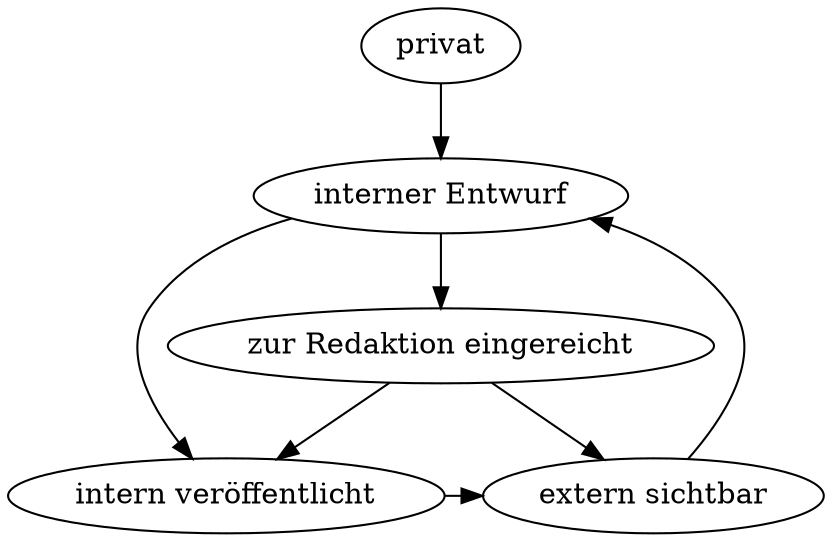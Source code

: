 digraph {

Entwurf [label="interner Entwurf"]
eingereicht [label="zur Redaktion eingereicht"]
intern [label="intern veröffentlicht"]
extern [label="extern sichtbar"]

subgraph { graph [rank=same] intern extern }

privat -> Entwurf [arrowtail=normal]
Entwurf -> eingereicht [arrowtail=normal]
eingereicht -> intern
eingereicht -> extern
Entwurf -> intern [arrowtail=normal]
extern -> Entwurf
intern -> extern

}